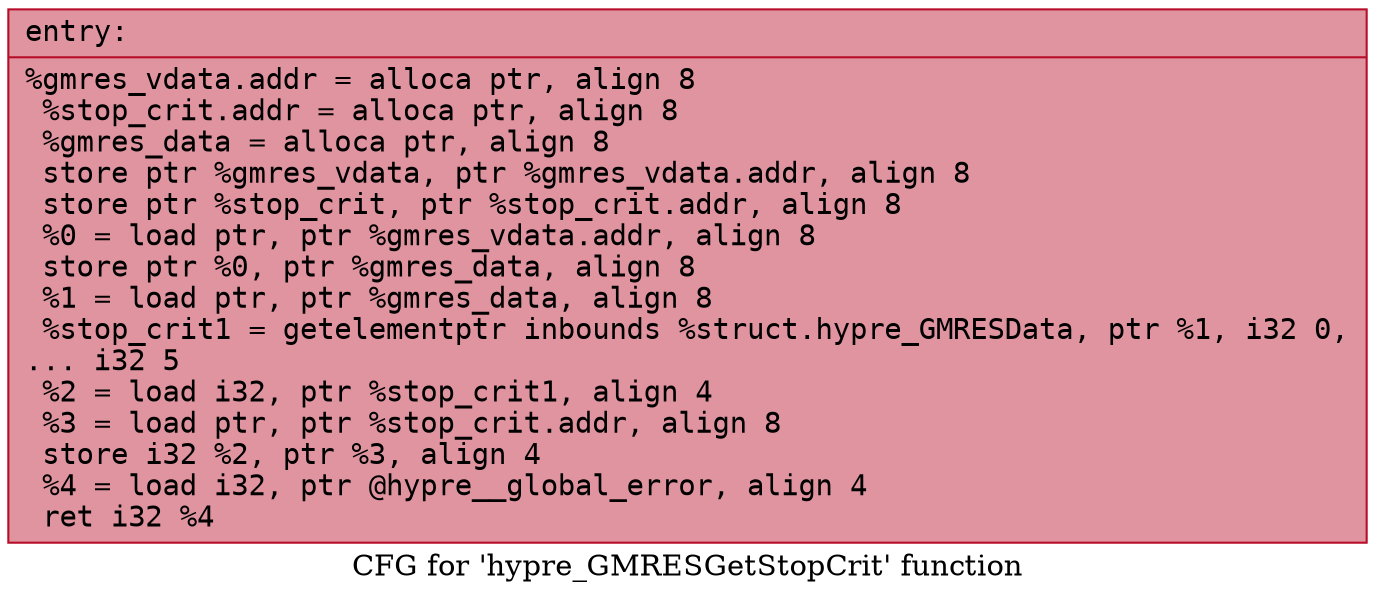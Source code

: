 digraph "CFG for 'hypre_GMRESGetStopCrit' function" {
	label="CFG for 'hypre_GMRESGetStopCrit' function";

	Node0x56458ac24750 [shape=record,color="#b70d28ff", style=filled, fillcolor="#b70d2870" fontname="Courier",label="{entry:\l|  %gmres_vdata.addr = alloca ptr, align 8\l  %stop_crit.addr = alloca ptr, align 8\l  %gmres_data = alloca ptr, align 8\l  store ptr %gmres_vdata, ptr %gmres_vdata.addr, align 8\l  store ptr %stop_crit, ptr %stop_crit.addr, align 8\l  %0 = load ptr, ptr %gmres_vdata.addr, align 8\l  store ptr %0, ptr %gmres_data, align 8\l  %1 = load ptr, ptr %gmres_data, align 8\l  %stop_crit1 = getelementptr inbounds %struct.hypre_GMRESData, ptr %1, i32 0,\l... i32 5\l  %2 = load i32, ptr %stop_crit1, align 4\l  %3 = load ptr, ptr %stop_crit.addr, align 8\l  store i32 %2, ptr %3, align 4\l  %4 = load i32, ptr @hypre__global_error, align 4\l  ret i32 %4\l}"];
}
